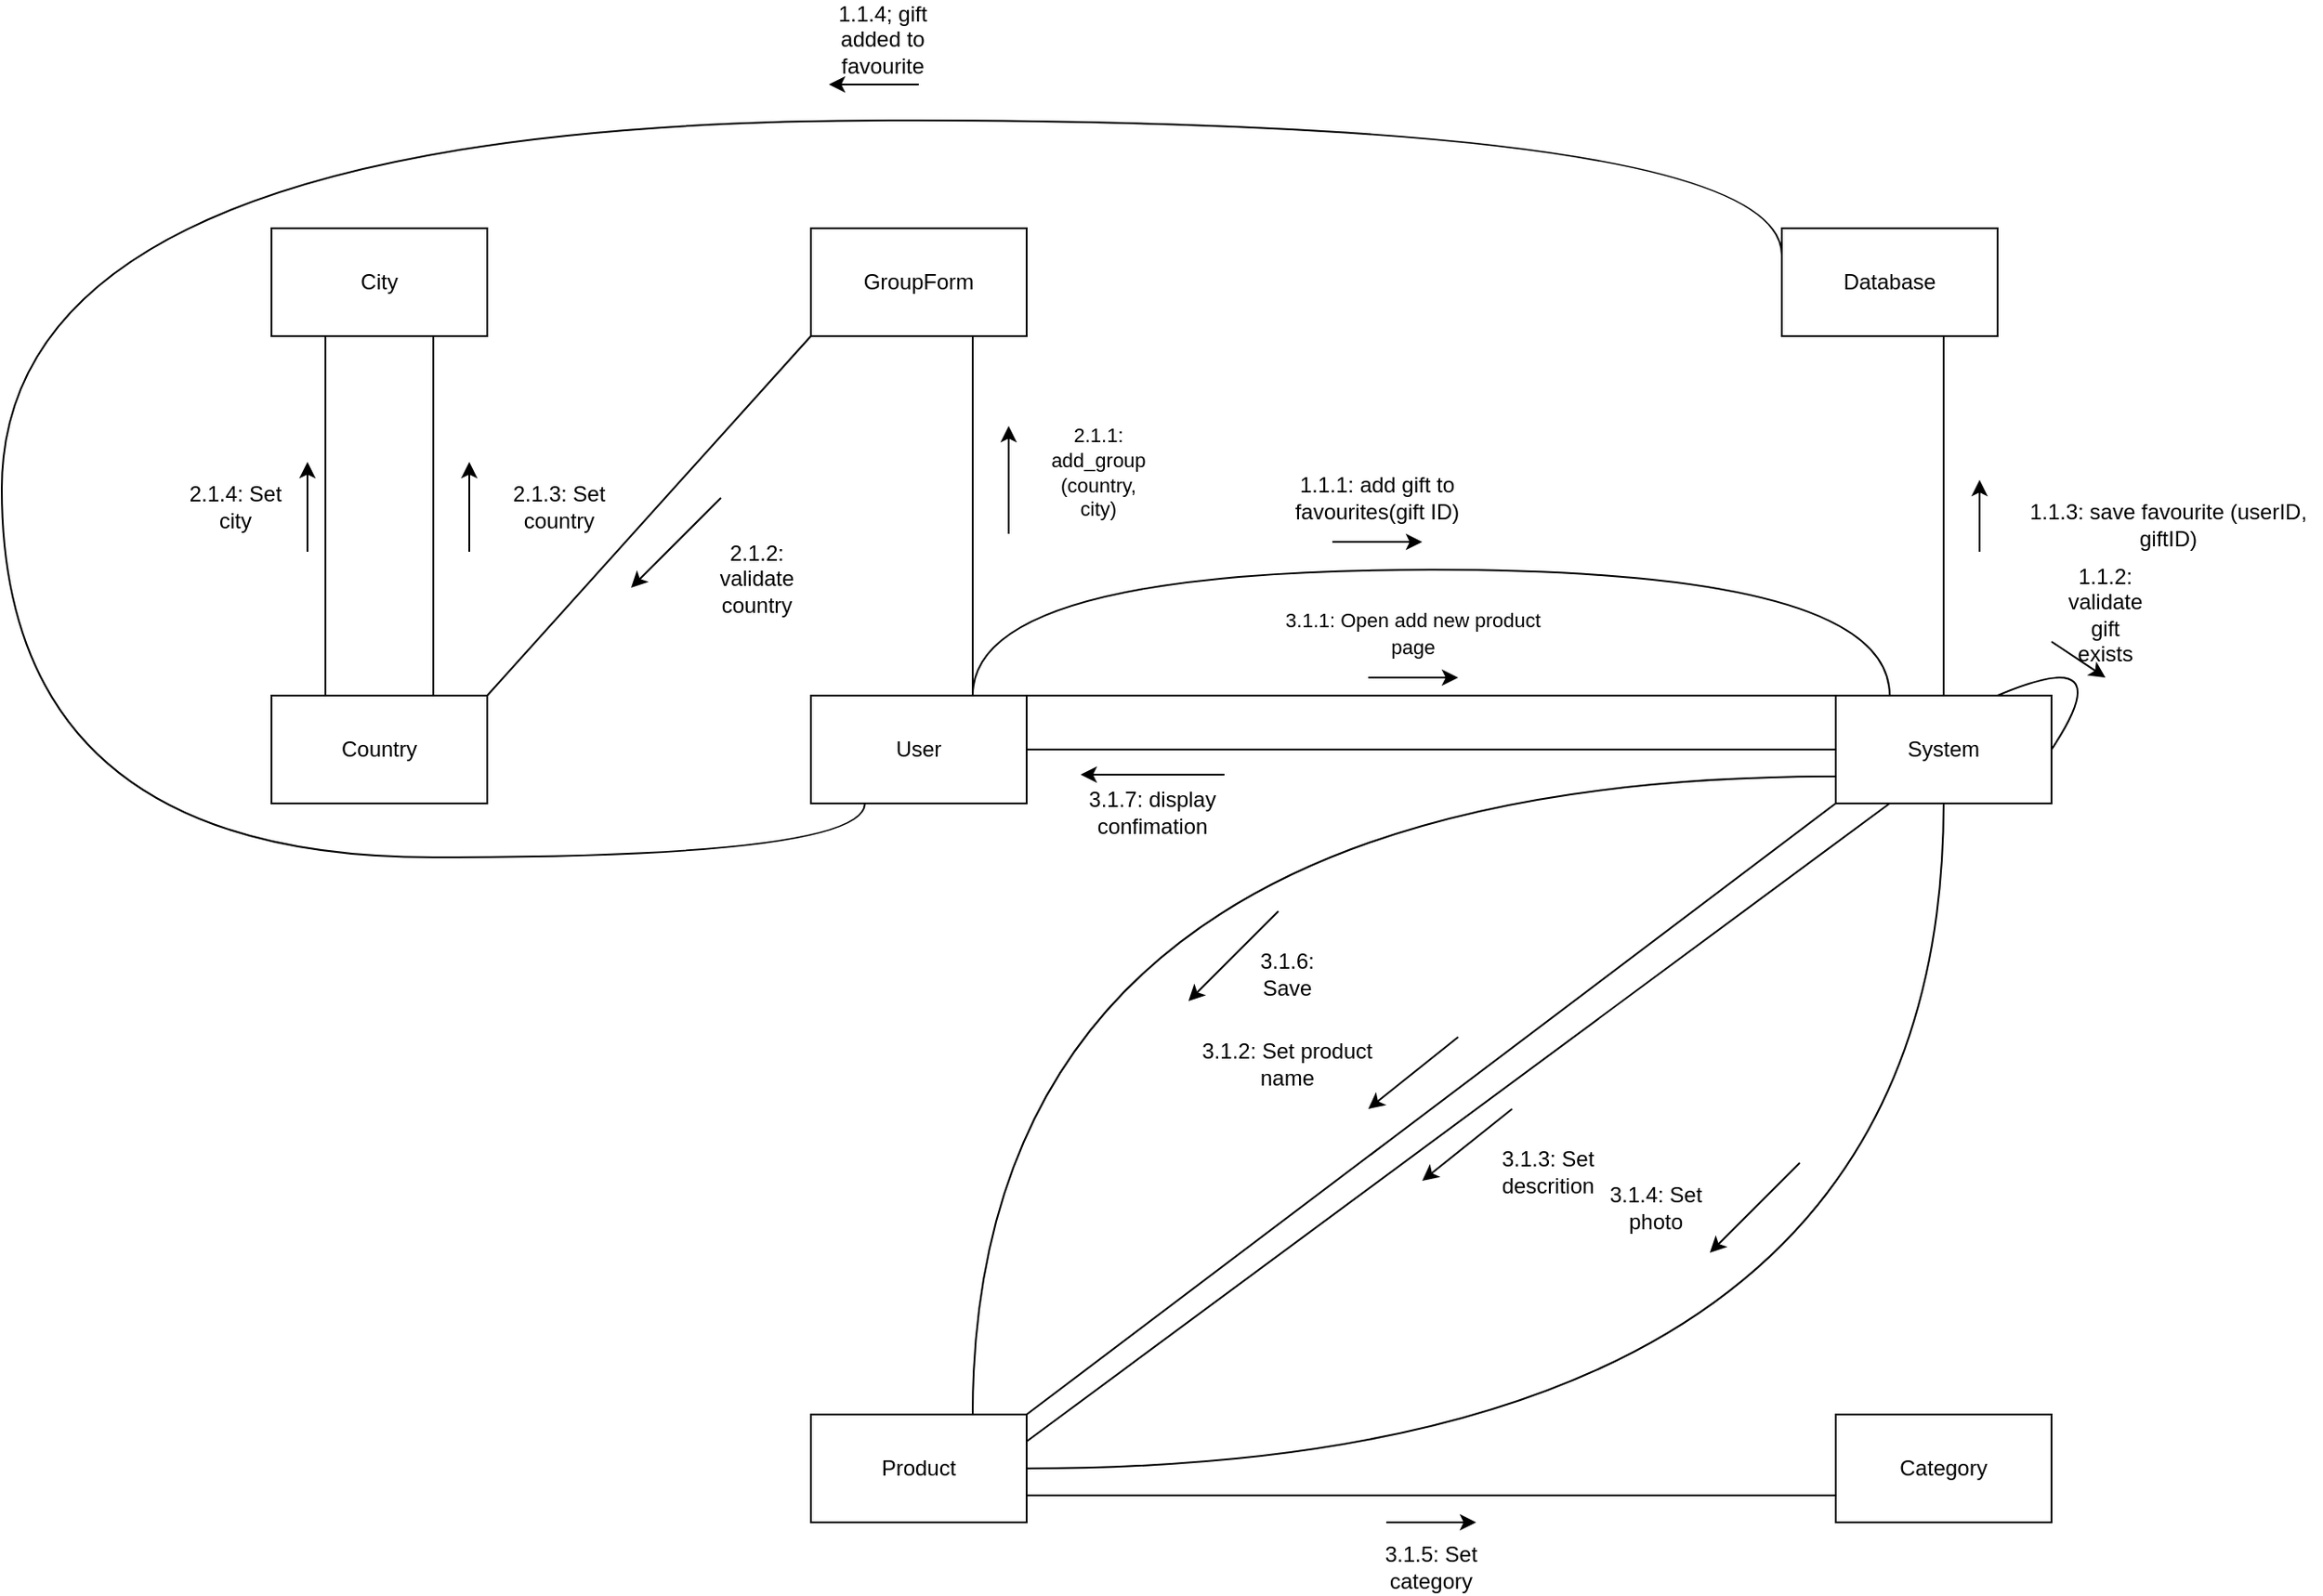 <mxfile version="27.0.2">
  <diagram name="Page-1" id="cu2PZpeypcwB76CvuKqc">
    <mxGraphModel dx="1892" dy="1726" grid="1" gridSize="10" guides="1" tooltips="1" connect="1" arrows="1" fold="1" page="1" pageScale="1" pageWidth="850" pageHeight="1100" math="0" shadow="0">
      <root>
        <mxCell id="0" />
        <mxCell id="1" parent="0" />
        <mxCell id="f1vYHa935Sv_67aBCHxG-1" value="" style="rounded=0;whiteSpace=wrap;html=1;" vertex="1" parent="1">
          <mxGeometry x="50" y="40" width="120" height="60" as="geometry" />
        </mxCell>
        <mxCell id="f1vYHa935Sv_67aBCHxG-2" value="User" style="text;html=1;align=center;verticalAlign=middle;whiteSpace=wrap;rounded=0;" vertex="1" parent="1">
          <mxGeometry x="80" y="55" width="60" height="30" as="geometry" />
        </mxCell>
        <mxCell id="f1vYHa935Sv_67aBCHxG-4" value="" style="rounded=0;whiteSpace=wrap;html=1;" vertex="1" parent="1">
          <mxGeometry x="620" y="40" width="120" height="60" as="geometry" />
        </mxCell>
        <mxCell id="f1vYHa935Sv_67aBCHxG-7" value="System" style="text;html=1;align=center;verticalAlign=middle;whiteSpace=wrap;rounded=0;" vertex="1" parent="1">
          <mxGeometry x="650" y="55" width="60" height="30" as="geometry" />
        </mxCell>
        <mxCell id="f1vYHa935Sv_67aBCHxG-8" value="" style="rounded=0;whiteSpace=wrap;html=1;" vertex="1" parent="1">
          <mxGeometry x="50" y="440" width="120" height="60" as="geometry" />
        </mxCell>
        <mxCell id="f1vYHa935Sv_67aBCHxG-9" value="Product" style="text;html=1;align=center;verticalAlign=middle;whiteSpace=wrap;rounded=0;" vertex="1" parent="1">
          <mxGeometry x="80" y="455" width="60" height="30" as="geometry" />
        </mxCell>
        <mxCell id="f1vYHa935Sv_67aBCHxG-10" value="" style="rounded=0;whiteSpace=wrap;html=1;" vertex="1" parent="1">
          <mxGeometry x="620" y="440" width="120" height="60" as="geometry" />
        </mxCell>
        <mxCell id="f1vYHa935Sv_67aBCHxG-11" value="Category" style="text;html=1;align=center;verticalAlign=middle;whiteSpace=wrap;rounded=0;" vertex="1" parent="1">
          <mxGeometry x="650" y="455" width="60" height="30" as="geometry" />
        </mxCell>
        <mxCell id="f1vYHa935Sv_67aBCHxG-12" value="" style="endArrow=none;html=1;rounded=0;exitX=1;exitY=0;exitDx=0;exitDy=0;entryX=0;entryY=0;entryDx=0;entryDy=0;" edge="1" parent="1" source="f1vYHa935Sv_67aBCHxG-1" target="f1vYHa935Sv_67aBCHxG-4">
          <mxGeometry width="50" height="50" relative="1" as="geometry">
            <mxPoint x="230" y="80" as="sourcePoint" />
            <mxPoint x="280" y="30" as="targetPoint" />
          </mxGeometry>
        </mxCell>
        <mxCell id="f1vYHa935Sv_67aBCHxG-13" value="" style="endArrow=classic;html=1;rounded=0;" edge="1" parent="1">
          <mxGeometry width="50" height="50" relative="1" as="geometry">
            <mxPoint x="360" y="30" as="sourcePoint" />
            <mxPoint x="410" y="30" as="targetPoint" />
          </mxGeometry>
        </mxCell>
        <mxCell id="f1vYHa935Sv_67aBCHxG-14" value="&lt;span style=&quot;font-size: 11px; text-wrap-mode: nowrap; background-color: rgb(255, 255, 255);&quot;&gt;3.1.1: Open add new product page&lt;/span&gt;" style="text;html=1;align=center;verticalAlign=middle;whiteSpace=wrap;rounded=0;" vertex="1" parent="1">
          <mxGeometry x="310" y="-10" width="150" height="30" as="geometry" />
        </mxCell>
        <mxCell id="f1vYHa935Sv_67aBCHxG-15" value="" style="endArrow=none;html=1;rounded=0;entryX=0;entryY=1;entryDx=0;entryDy=0;exitX=1;exitY=0;exitDx=0;exitDy=0;" edge="1" parent="1" source="f1vYHa935Sv_67aBCHxG-8" target="f1vYHa935Sv_67aBCHxG-4">
          <mxGeometry width="50" height="50" relative="1" as="geometry">
            <mxPoint x="510" y="180" as="sourcePoint" />
            <mxPoint x="560" y="130" as="targetPoint" />
          </mxGeometry>
        </mxCell>
        <mxCell id="f1vYHa935Sv_67aBCHxG-16" value="" style="endArrow=classic;html=1;rounded=0;" edge="1" parent="1">
          <mxGeometry width="50" height="50" relative="1" as="geometry">
            <mxPoint x="410" y="230" as="sourcePoint" />
            <mxPoint x="360" y="270" as="targetPoint" />
          </mxGeometry>
        </mxCell>
        <mxCell id="f1vYHa935Sv_67aBCHxG-17" value="&lt;span style=&quot;text-wrap-mode: nowrap;&quot;&gt;3.&lt;/span&gt;&lt;span style=&quot;text-wrap-mode: nowrap; background-color: transparent; color: light-dark(rgb(0, 0, 0), rgb(255, 255, 255));&quot;&gt;1.2: Set product name&lt;/span&gt;" style="text;html=1;align=center;verticalAlign=middle;whiteSpace=wrap;rounded=0;" vertex="1" parent="1">
          <mxGeometry x="260" y="230" width="110" height="30" as="geometry" />
        </mxCell>
        <mxCell id="f1vYHa935Sv_67aBCHxG-18" value="" style="endArrow=none;html=1;rounded=0;entryX=0.25;entryY=1;entryDx=0;entryDy=0;exitX=1;exitY=0.25;exitDx=0;exitDy=0;" edge="1" parent="1" source="f1vYHa935Sv_67aBCHxG-8" target="f1vYHa935Sv_67aBCHxG-4">
          <mxGeometry width="50" height="50" relative="1" as="geometry">
            <mxPoint x="490" y="280" as="sourcePoint" />
            <mxPoint x="540" y="230" as="targetPoint" />
          </mxGeometry>
        </mxCell>
        <mxCell id="f1vYHa935Sv_67aBCHxG-19" value="" style="endArrow=classic;html=1;rounded=0;" edge="1" parent="1">
          <mxGeometry width="50" height="50" relative="1" as="geometry">
            <mxPoint x="440" y="270" as="sourcePoint" />
            <mxPoint x="390" y="310" as="targetPoint" />
          </mxGeometry>
        </mxCell>
        <mxCell id="f1vYHa935Sv_67aBCHxG-20" value="&lt;span style=&quot;text-wrap-mode: nowrap;&quot;&gt;3.1.3: Set descrition&lt;/span&gt;" style="text;html=1;align=center;verticalAlign=middle;whiteSpace=wrap;rounded=0;" vertex="1" parent="1">
          <mxGeometry x="430" y="290" width="60" height="30" as="geometry" />
        </mxCell>
        <mxCell id="f1vYHa935Sv_67aBCHxG-21" value="" style="endArrow=none;html=1;rounded=0;entryX=0.5;entryY=1;entryDx=0;entryDy=0;exitX=1;exitY=0.5;exitDx=0;exitDy=0;edgeStyle=orthogonalEdgeStyle;curved=1;" edge="1" parent="1" source="f1vYHa935Sv_67aBCHxG-8" target="f1vYHa935Sv_67aBCHxG-4">
          <mxGeometry width="50" height="50" relative="1" as="geometry">
            <mxPoint x="520" y="360" as="sourcePoint" />
            <mxPoint x="570" y="310" as="targetPoint" />
          </mxGeometry>
        </mxCell>
        <mxCell id="f1vYHa935Sv_67aBCHxG-22" value="" style="endArrow=classic;html=1;rounded=0;" edge="1" parent="1">
          <mxGeometry width="50" height="50" relative="1" as="geometry">
            <mxPoint x="600" y="300" as="sourcePoint" />
            <mxPoint x="550" y="350" as="targetPoint" />
          </mxGeometry>
        </mxCell>
        <mxCell id="f1vYHa935Sv_67aBCHxG-23" value="&lt;span style=&quot;text-wrap-mode: nowrap;&quot;&gt;3.1.4: Set photo&lt;/span&gt;" style="text;html=1;align=center;verticalAlign=middle;whiteSpace=wrap;rounded=0;" vertex="1" parent="1">
          <mxGeometry x="490" y="310" width="60" height="30" as="geometry" />
        </mxCell>
        <mxCell id="f1vYHa935Sv_67aBCHxG-24" value="" style="endArrow=none;html=1;rounded=0;exitX=1;exitY=0.75;exitDx=0;exitDy=0;entryX=0;entryY=0.75;entryDx=0;entryDy=0;" edge="1" parent="1" source="f1vYHa935Sv_67aBCHxG-8" target="f1vYHa935Sv_67aBCHxG-10">
          <mxGeometry width="50" height="50" relative="1" as="geometry">
            <mxPoint x="220" y="570" as="sourcePoint" />
            <mxPoint x="270" y="520" as="targetPoint" />
          </mxGeometry>
        </mxCell>
        <mxCell id="f1vYHa935Sv_67aBCHxG-25" value="" style="endArrow=classic;html=1;rounded=0;" edge="1" parent="1">
          <mxGeometry width="50" height="50" relative="1" as="geometry">
            <mxPoint x="370" y="500" as="sourcePoint" />
            <mxPoint x="420" y="500" as="targetPoint" />
          </mxGeometry>
        </mxCell>
        <mxCell id="f1vYHa935Sv_67aBCHxG-26" value="&lt;span style=&quot;text-wrap-mode: nowrap;&quot;&gt;3.1.5: Set category&lt;/span&gt;" style="text;html=1;align=center;verticalAlign=middle;whiteSpace=wrap;rounded=0;" vertex="1" parent="1">
          <mxGeometry x="365" y="510" width="60" height="30" as="geometry" />
        </mxCell>
        <mxCell id="f1vYHa935Sv_67aBCHxG-27" value="" style="endArrow=none;html=1;rounded=0;exitX=0.75;exitY=0;exitDx=0;exitDy=0;entryX=0;entryY=0.75;entryDx=0;entryDy=0;edgeStyle=orthogonalEdgeStyle;curved=1;" edge="1" parent="1" source="f1vYHa935Sv_67aBCHxG-8" target="f1vYHa935Sv_67aBCHxG-4">
          <mxGeometry width="50" height="50" relative="1" as="geometry">
            <mxPoint x="120" y="410" as="sourcePoint" />
            <mxPoint x="170" y="360" as="targetPoint" />
          </mxGeometry>
        </mxCell>
        <mxCell id="f1vYHa935Sv_67aBCHxG-28" value="" style="endArrow=classic;html=1;rounded=0;" edge="1" parent="1">
          <mxGeometry width="50" height="50" relative="1" as="geometry">
            <mxPoint x="310" y="160" as="sourcePoint" />
            <mxPoint x="260" y="210" as="targetPoint" />
          </mxGeometry>
        </mxCell>
        <mxCell id="f1vYHa935Sv_67aBCHxG-31" value="&lt;span style=&quot;text-wrap-mode: nowrap;&quot;&gt;3.1.6: Save&lt;/span&gt;" style="text;html=1;align=center;verticalAlign=middle;whiteSpace=wrap;rounded=0;" vertex="1" parent="1">
          <mxGeometry x="285" y="180" width="60" height="30" as="geometry" />
        </mxCell>
        <mxCell id="f1vYHa935Sv_67aBCHxG-32" value="" style="endArrow=none;html=1;rounded=0;entryX=0;entryY=0.5;entryDx=0;entryDy=0;exitX=1;exitY=0.5;exitDx=0;exitDy=0;" edge="1" parent="1" source="f1vYHa935Sv_67aBCHxG-1" target="f1vYHa935Sv_67aBCHxG-4">
          <mxGeometry width="50" height="50" relative="1" as="geometry">
            <mxPoint x="230" y="100" as="sourcePoint" />
            <mxPoint x="360" y="60" as="targetPoint" />
          </mxGeometry>
        </mxCell>
        <mxCell id="f1vYHa935Sv_67aBCHxG-33" value="" style="endArrow=classic;html=1;rounded=0;" edge="1" parent="1">
          <mxGeometry width="50" height="50" relative="1" as="geometry">
            <mxPoint x="280" y="84" as="sourcePoint" />
            <mxPoint x="200" y="84" as="targetPoint" />
          </mxGeometry>
        </mxCell>
        <mxCell id="f1vYHa935Sv_67aBCHxG-34" value="&lt;span style=&quot;text-wrap-mode: nowrap;&quot;&gt;3.1.7: display confimation&lt;/span&gt;" style="text;html=1;align=center;verticalAlign=middle;whiteSpace=wrap;rounded=0;" vertex="1" parent="1">
          <mxGeometry x="180" y="90" width="120" height="30" as="geometry" />
        </mxCell>
        <mxCell id="f1vYHa935Sv_67aBCHxG-35" value="" style="rounded=0;whiteSpace=wrap;html=1;" vertex="1" parent="1">
          <mxGeometry x="50" y="-220" width="120" height="60" as="geometry" />
        </mxCell>
        <mxCell id="f1vYHa935Sv_67aBCHxG-36" value="GroupForm" style="text;html=1;align=center;verticalAlign=middle;whiteSpace=wrap;rounded=0;" vertex="1" parent="1">
          <mxGeometry x="80" y="-205" width="60" height="30" as="geometry" />
        </mxCell>
        <mxCell id="f1vYHa935Sv_67aBCHxG-37" value="" style="rounded=0;whiteSpace=wrap;html=1;" vertex="1" parent="1">
          <mxGeometry x="-250" y="40" width="120" height="60" as="geometry" />
        </mxCell>
        <mxCell id="f1vYHa935Sv_67aBCHxG-38" value="Country" style="text;html=1;align=center;verticalAlign=middle;whiteSpace=wrap;rounded=0;" vertex="1" parent="1">
          <mxGeometry x="-220" y="55" width="60" height="30" as="geometry" />
        </mxCell>
        <mxCell id="f1vYHa935Sv_67aBCHxG-39" value="" style="rounded=0;whiteSpace=wrap;html=1;" vertex="1" parent="1">
          <mxGeometry x="-250" y="-220" width="120" height="60" as="geometry" />
        </mxCell>
        <mxCell id="f1vYHa935Sv_67aBCHxG-40" value="City" style="text;html=1;align=center;verticalAlign=middle;whiteSpace=wrap;rounded=0;" vertex="1" parent="1">
          <mxGeometry x="-220" y="-205" width="60" height="30" as="geometry" />
        </mxCell>
        <mxCell id="f1vYHa935Sv_67aBCHxG-41" value="" style="endArrow=none;html=1;rounded=0;entryX=0.75;entryY=1;entryDx=0;entryDy=0;exitX=0.75;exitY=0;exitDx=0;exitDy=0;" edge="1" parent="1" source="f1vYHa935Sv_67aBCHxG-1" target="f1vYHa935Sv_67aBCHxG-35">
          <mxGeometry width="50" height="50" relative="1" as="geometry">
            <mxPoint x="40" y="-30" as="sourcePoint" />
            <mxPoint x="90" y="-80" as="targetPoint" />
          </mxGeometry>
        </mxCell>
        <mxCell id="f1vYHa935Sv_67aBCHxG-42" value="" style="endArrow=classic;html=1;rounded=0;" edge="1" parent="1">
          <mxGeometry width="50" height="50" relative="1" as="geometry">
            <mxPoint x="160" y="-50" as="sourcePoint" />
            <mxPoint x="160" y="-110" as="targetPoint" />
          </mxGeometry>
        </mxCell>
        <mxCell id="f1vYHa935Sv_67aBCHxG-43" value="&lt;span style=&quot;font-size: 11px; text-wrap-mode: nowrap; background-color: rgb(255, 255, 255);&quot;&gt;2.1.1: add_group&lt;/span&gt;&lt;div style=&quot;font-size: 11px; text-wrap-mode: nowrap;&quot;&gt;(country, city)&lt;/div&gt;" style="text;html=1;align=center;verticalAlign=middle;whiteSpace=wrap;rounded=0;" vertex="1" parent="1">
          <mxGeometry x="180" y="-100" width="60" height="30" as="geometry" />
        </mxCell>
        <mxCell id="f1vYHa935Sv_67aBCHxG-44" value="" style="endArrow=none;html=1;rounded=0;entryX=0;entryY=1;entryDx=0;entryDy=0;exitX=1;exitY=0;exitDx=0;exitDy=0;" edge="1" parent="1" source="f1vYHa935Sv_67aBCHxG-37" target="f1vYHa935Sv_67aBCHxG-35">
          <mxGeometry width="50" height="50" relative="1" as="geometry">
            <mxPoint x="-40" y="-30" as="sourcePoint" />
            <mxPoint x="10" y="-80" as="targetPoint" />
          </mxGeometry>
        </mxCell>
        <mxCell id="f1vYHa935Sv_67aBCHxG-45" value="" style="endArrow=classic;html=1;rounded=0;" edge="1" parent="1">
          <mxGeometry width="50" height="50" relative="1" as="geometry">
            <mxPoint y="-70" as="sourcePoint" />
            <mxPoint x="-50" y="-20" as="targetPoint" />
          </mxGeometry>
        </mxCell>
        <mxCell id="f1vYHa935Sv_67aBCHxG-46" value="&lt;span style=&quot;text-wrap-mode: nowrap;&quot;&gt;2.1.2: validate country&lt;/span&gt;" style="text;html=1;align=center;verticalAlign=middle;whiteSpace=wrap;rounded=0;" vertex="1" parent="1">
          <mxGeometry x="-10" y="-40" width="60" height="30" as="geometry" />
        </mxCell>
        <mxCell id="f1vYHa935Sv_67aBCHxG-47" value="" style="endArrow=none;html=1;rounded=0;entryX=0.75;entryY=1;entryDx=0;entryDy=0;exitX=0.75;exitY=0;exitDx=0;exitDy=0;" edge="1" parent="1" source="f1vYHa935Sv_67aBCHxG-37" target="f1vYHa935Sv_67aBCHxG-39">
          <mxGeometry width="50" height="50" relative="1" as="geometry">
            <mxPoint x="-200" y="20" as="sourcePoint" />
            <mxPoint x="-150" y="-30" as="targetPoint" />
          </mxGeometry>
        </mxCell>
        <mxCell id="f1vYHa935Sv_67aBCHxG-48" value="" style="endArrow=classic;html=1;rounded=0;" edge="1" parent="1">
          <mxGeometry width="50" height="50" relative="1" as="geometry">
            <mxPoint x="-140" y="-40" as="sourcePoint" />
            <mxPoint x="-140" y="-90" as="targetPoint" />
          </mxGeometry>
        </mxCell>
        <mxCell id="f1vYHa935Sv_67aBCHxG-49" value="&lt;span style=&quot;text-wrap-mode: nowrap;&quot;&gt;2.1.3: Set country&lt;/span&gt;" style="text;html=1;align=center;verticalAlign=middle;whiteSpace=wrap;rounded=0;" vertex="1" parent="1">
          <mxGeometry x="-120" y="-80" width="60" height="30" as="geometry" />
        </mxCell>
        <mxCell id="f1vYHa935Sv_67aBCHxG-50" value="" style="endArrow=none;html=1;rounded=0;entryX=0.25;entryY=1;entryDx=0;entryDy=0;exitX=0.25;exitY=0;exitDx=0;exitDy=0;" edge="1" parent="1" source="f1vYHa935Sv_67aBCHxG-37" target="f1vYHa935Sv_67aBCHxG-39">
          <mxGeometry width="50" height="50" relative="1" as="geometry">
            <mxPoint x="-290" y="10" as="sourcePoint" />
            <mxPoint x="-240" y="-40" as="targetPoint" />
          </mxGeometry>
        </mxCell>
        <mxCell id="f1vYHa935Sv_67aBCHxG-51" value="" style="endArrow=classic;html=1;rounded=0;" edge="1" parent="1">
          <mxGeometry width="50" height="50" relative="1" as="geometry">
            <mxPoint x="-230" y="-40" as="sourcePoint" />
            <mxPoint x="-230" y="-90" as="targetPoint" />
          </mxGeometry>
        </mxCell>
        <mxCell id="f1vYHa935Sv_67aBCHxG-52" value="&lt;span style=&quot;text-wrap-mode: nowrap;&quot;&gt;2.1.4: Set city&lt;/span&gt;" style="text;html=1;align=center;verticalAlign=middle;whiteSpace=wrap;rounded=0;" vertex="1" parent="1">
          <mxGeometry x="-300" y="-80" width="60" height="30" as="geometry" />
        </mxCell>
        <mxCell id="f1vYHa935Sv_67aBCHxG-53" value="" style="rounded=0;whiteSpace=wrap;html=1;" vertex="1" parent="1">
          <mxGeometry x="590" y="-220" width="120" height="60" as="geometry" />
        </mxCell>
        <mxCell id="f1vYHa935Sv_67aBCHxG-54" value="Database" style="text;html=1;align=center;verticalAlign=middle;whiteSpace=wrap;rounded=0;" vertex="1" parent="1">
          <mxGeometry x="620" y="-205" width="60" height="30" as="geometry" />
        </mxCell>
        <mxCell id="f1vYHa935Sv_67aBCHxG-55" value="" style="endArrow=none;html=1;rounded=0;exitX=0.75;exitY=0;exitDx=0;exitDy=0;entryX=0.25;entryY=0;entryDx=0;entryDy=0;edgeStyle=orthogonalEdgeStyle;curved=1;" edge="1" parent="1" source="f1vYHa935Sv_67aBCHxG-1" target="f1vYHa935Sv_67aBCHxG-4">
          <mxGeometry width="50" height="50" relative="1" as="geometry">
            <mxPoint x="270" y="-20" as="sourcePoint" />
            <mxPoint x="360" y="-90" as="targetPoint" />
            <Array as="points">
              <mxPoint x="140" y="-30" />
              <mxPoint x="650" y="-30" />
            </Array>
          </mxGeometry>
        </mxCell>
        <mxCell id="f1vYHa935Sv_67aBCHxG-56" value="" style="endArrow=classic;html=1;rounded=0;" edge="1" parent="1">
          <mxGeometry width="50" height="50" relative="1" as="geometry">
            <mxPoint x="340" y="-45.5" as="sourcePoint" />
            <mxPoint x="390" y="-45.5" as="targetPoint" />
          </mxGeometry>
        </mxCell>
        <mxCell id="f1vYHa935Sv_67aBCHxG-57" value="&lt;span style=&quot;text-wrap-mode: nowrap;&quot;&gt;1.1.1: add gift to favourites(gift ID)&lt;/span&gt;" style="text;html=1;align=center;verticalAlign=middle;whiteSpace=wrap;rounded=0;" vertex="1" parent="1">
          <mxGeometry x="290" y="-85.5" width="150" height="30" as="geometry" />
        </mxCell>
        <mxCell id="f1vYHa935Sv_67aBCHxG-58" value="" style="endArrow=none;html=1;rounded=0;exitX=0.75;exitY=0;exitDx=0;exitDy=0;entryX=1;entryY=0.5;entryDx=0;entryDy=0;edgeStyle=orthogonalEdgeStyle;curved=1;" edge="1" parent="1" source="f1vYHa935Sv_67aBCHxG-4" target="f1vYHa935Sv_67aBCHxG-4">
          <mxGeometry width="50" height="50" relative="1" as="geometry">
            <mxPoint x="680" y="30" as="sourcePoint" />
            <mxPoint x="730" y="-20" as="targetPoint" />
            <Array as="points">
              <mxPoint x="780" y="10" />
            </Array>
          </mxGeometry>
        </mxCell>
        <mxCell id="f1vYHa935Sv_67aBCHxG-59" value="" style="endArrow=classic;html=1;rounded=0;" edge="1" parent="1">
          <mxGeometry width="50" height="50" relative="1" as="geometry">
            <mxPoint x="740" y="10" as="sourcePoint" />
            <mxPoint x="770" y="30" as="targetPoint" />
          </mxGeometry>
        </mxCell>
        <mxCell id="f1vYHa935Sv_67aBCHxG-60" value="&lt;span style=&quot;text-wrap-mode: nowrap;&quot;&gt;1.1.2: validate gift&lt;/span&gt;&lt;div style=&quot;text-wrap-mode: nowrap;&quot;&gt;exists&lt;/div&gt;" style="text;html=1;align=center;verticalAlign=middle;whiteSpace=wrap;rounded=0;" vertex="1" parent="1">
          <mxGeometry x="740" y="-20" width="60" height="30" as="geometry" />
        </mxCell>
        <mxCell id="f1vYHa935Sv_67aBCHxG-61" value="" style="endArrow=none;html=1;rounded=0;exitX=0.5;exitY=0;exitDx=0;exitDy=0;entryX=0.75;entryY=1;entryDx=0;entryDy=0;" edge="1" parent="1" source="f1vYHa935Sv_67aBCHxG-4" target="f1vYHa935Sv_67aBCHxG-53">
          <mxGeometry width="50" height="50" relative="1" as="geometry">
            <mxPoint x="680" y="10" as="sourcePoint" />
            <mxPoint x="730" y="-40" as="targetPoint" />
          </mxGeometry>
        </mxCell>
        <mxCell id="f1vYHa935Sv_67aBCHxG-62" value="" style="endArrow=classic;html=1;rounded=0;" edge="1" parent="1">
          <mxGeometry width="50" height="50" relative="1" as="geometry">
            <mxPoint x="700" y="-40" as="sourcePoint" />
            <mxPoint x="700" y="-80" as="targetPoint" />
          </mxGeometry>
        </mxCell>
        <mxCell id="f1vYHa935Sv_67aBCHxG-63" value="&lt;span style=&quot;text-wrap-mode: nowrap;&quot;&gt;1.1.3: save favourite (userID, giftID&lt;/span&gt;&lt;span style=&quot;color: light-dark(rgb(0, 0, 0), rgb(255, 255, 255)); text-wrap-mode: nowrap; background-color: transparent;&quot;&gt;)&lt;/span&gt;" style="text;html=1;align=center;verticalAlign=middle;whiteSpace=wrap;rounded=0;" vertex="1" parent="1">
          <mxGeometry x="720" y="-70" width="170" height="30" as="geometry" />
        </mxCell>
        <mxCell id="f1vYHa935Sv_67aBCHxG-64" value="" style="endArrow=none;html=1;rounded=0;entryX=0;entryY=0.25;entryDx=0;entryDy=0;exitX=0.25;exitY=1;exitDx=0;exitDy=0;edgeStyle=orthogonalEdgeStyle;curved=1;" edge="1" parent="1" source="f1vYHa935Sv_67aBCHxG-1" target="f1vYHa935Sv_67aBCHxG-53">
          <mxGeometry width="50" height="50" relative="1" as="geometry">
            <mxPoint x="80" y="110" as="sourcePoint" />
            <mxPoint x="400" y="-150" as="targetPoint" />
            <Array as="points">
              <mxPoint x="80" y="130" />
              <mxPoint x="-400" y="130" />
              <mxPoint x="-400" y="-280" />
              <mxPoint x="590" y="-280" />
            </Array>
          </mxGeometry>
        </mxCell>
        <mxCell id="f1vYHa935Sv_67aBCHxG-65" value="" style="endArrow=classic;html=1;rounded=0;" edge="1" parent="1">
          <mxGeometry width="50" height="50" relative="1" as="geometry">
            <mxPoint x="110" y="-300" as="sourcePoint" />
            <mxPoint x="60" y="-300" as="targetPoint" />
          </mxGeometry>
        </mxCell>
        <mxCell id="f1vYHa935Sv_67aBCHxG-66" value="&lt;span style=&quot;text-wrap-mode: nowrap;&quot;&gt;1.1.4; gift added to favourite&lt;/span&gt;" style="text;html=1;align=center;verticalAlign=middle;whiteSpace=wrap;rounded=0;" vertex="1" parent="1">
          <mxGeometry x="60" y="-340" width="60" height="30" as="geometry" />
        </mxCell>
      </root>
    </mxGraphModel>
  </diagram>
</mxfile>
